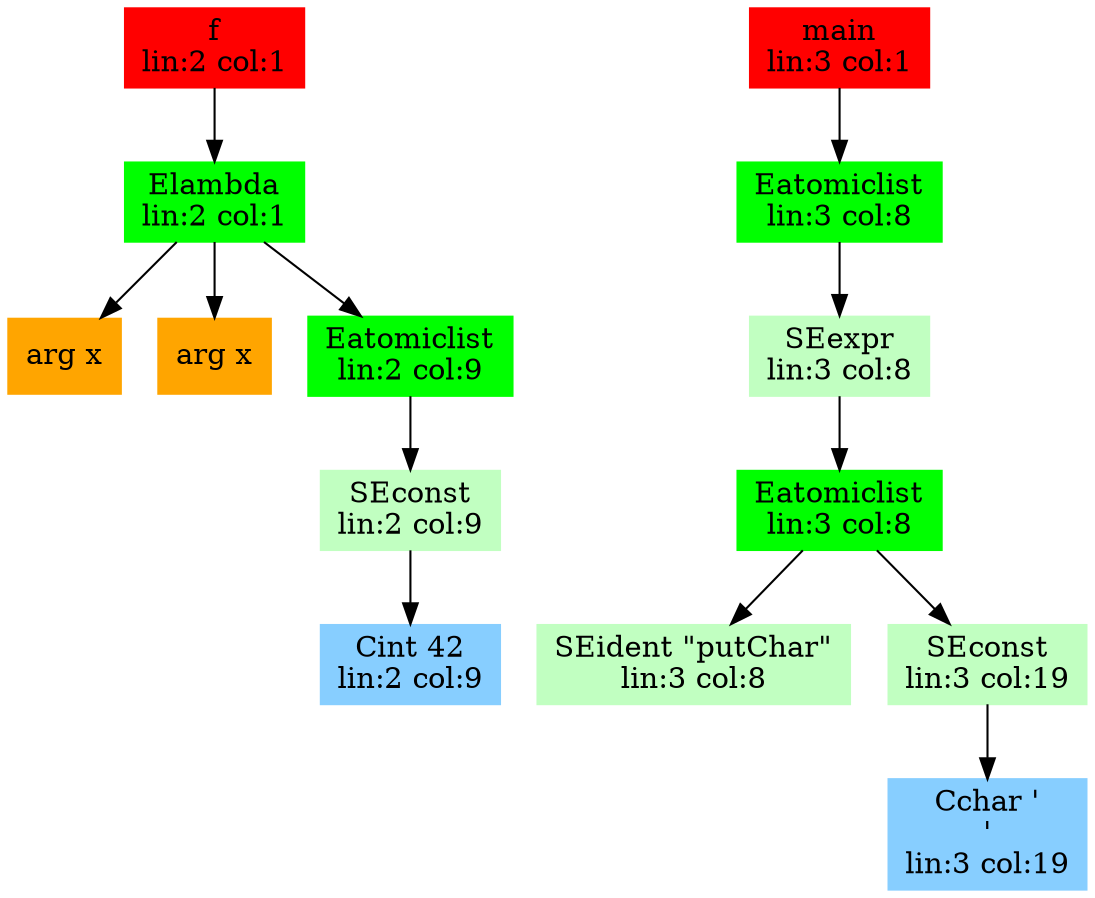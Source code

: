 digraph G {
node [shape=box]
0 [label="f
lin:2 col:1",color=red, style=filled]
1 [label="Elambda
lin:2 col:1",color=green,style=filled]
0 -> 1
2 [label="arg x",color=orange,style=filled]
1 -> 2
3 [label="arg x",color=orange,style=filled]
1 -> 3
4 [label="Eatomiclist
lin:2 col:9",color=green,style=filled]
1 -> 4
5 [label="SEconst
lin:2 col:9",color=darkseagreen1,style=filled]
4 -> 5
6 [label="Cint 42
lin:2 col:9",color=skyblue1,style=filled]
5 -> 6
7 [label="main
lin:3 col:1",color=red, style=filled]
8 [label="Eatomiclist
lin:3 col:8",color=green,style=filled]
7 -> 8
9 [label="SEexpr
lin:3 col:8",color=darkseagreen1,style=filled]
8 -> 9
10 [label="Eatomiclist
lin:3 col:8",color=green,style=filled]
9 -> 10
11 [label="SEident \"putChar\"
lin:3 col:8",color=darkseagreen1,style=filled]
10 -> 11
12 [label="SEconst
lin:3 col:19",color=darkseagreen1,style=filled]
10 -> 12
13 [label="Cchar '
'
lin:3 col:19",color=skyblue1,style=filled]
12 -> 13

}
